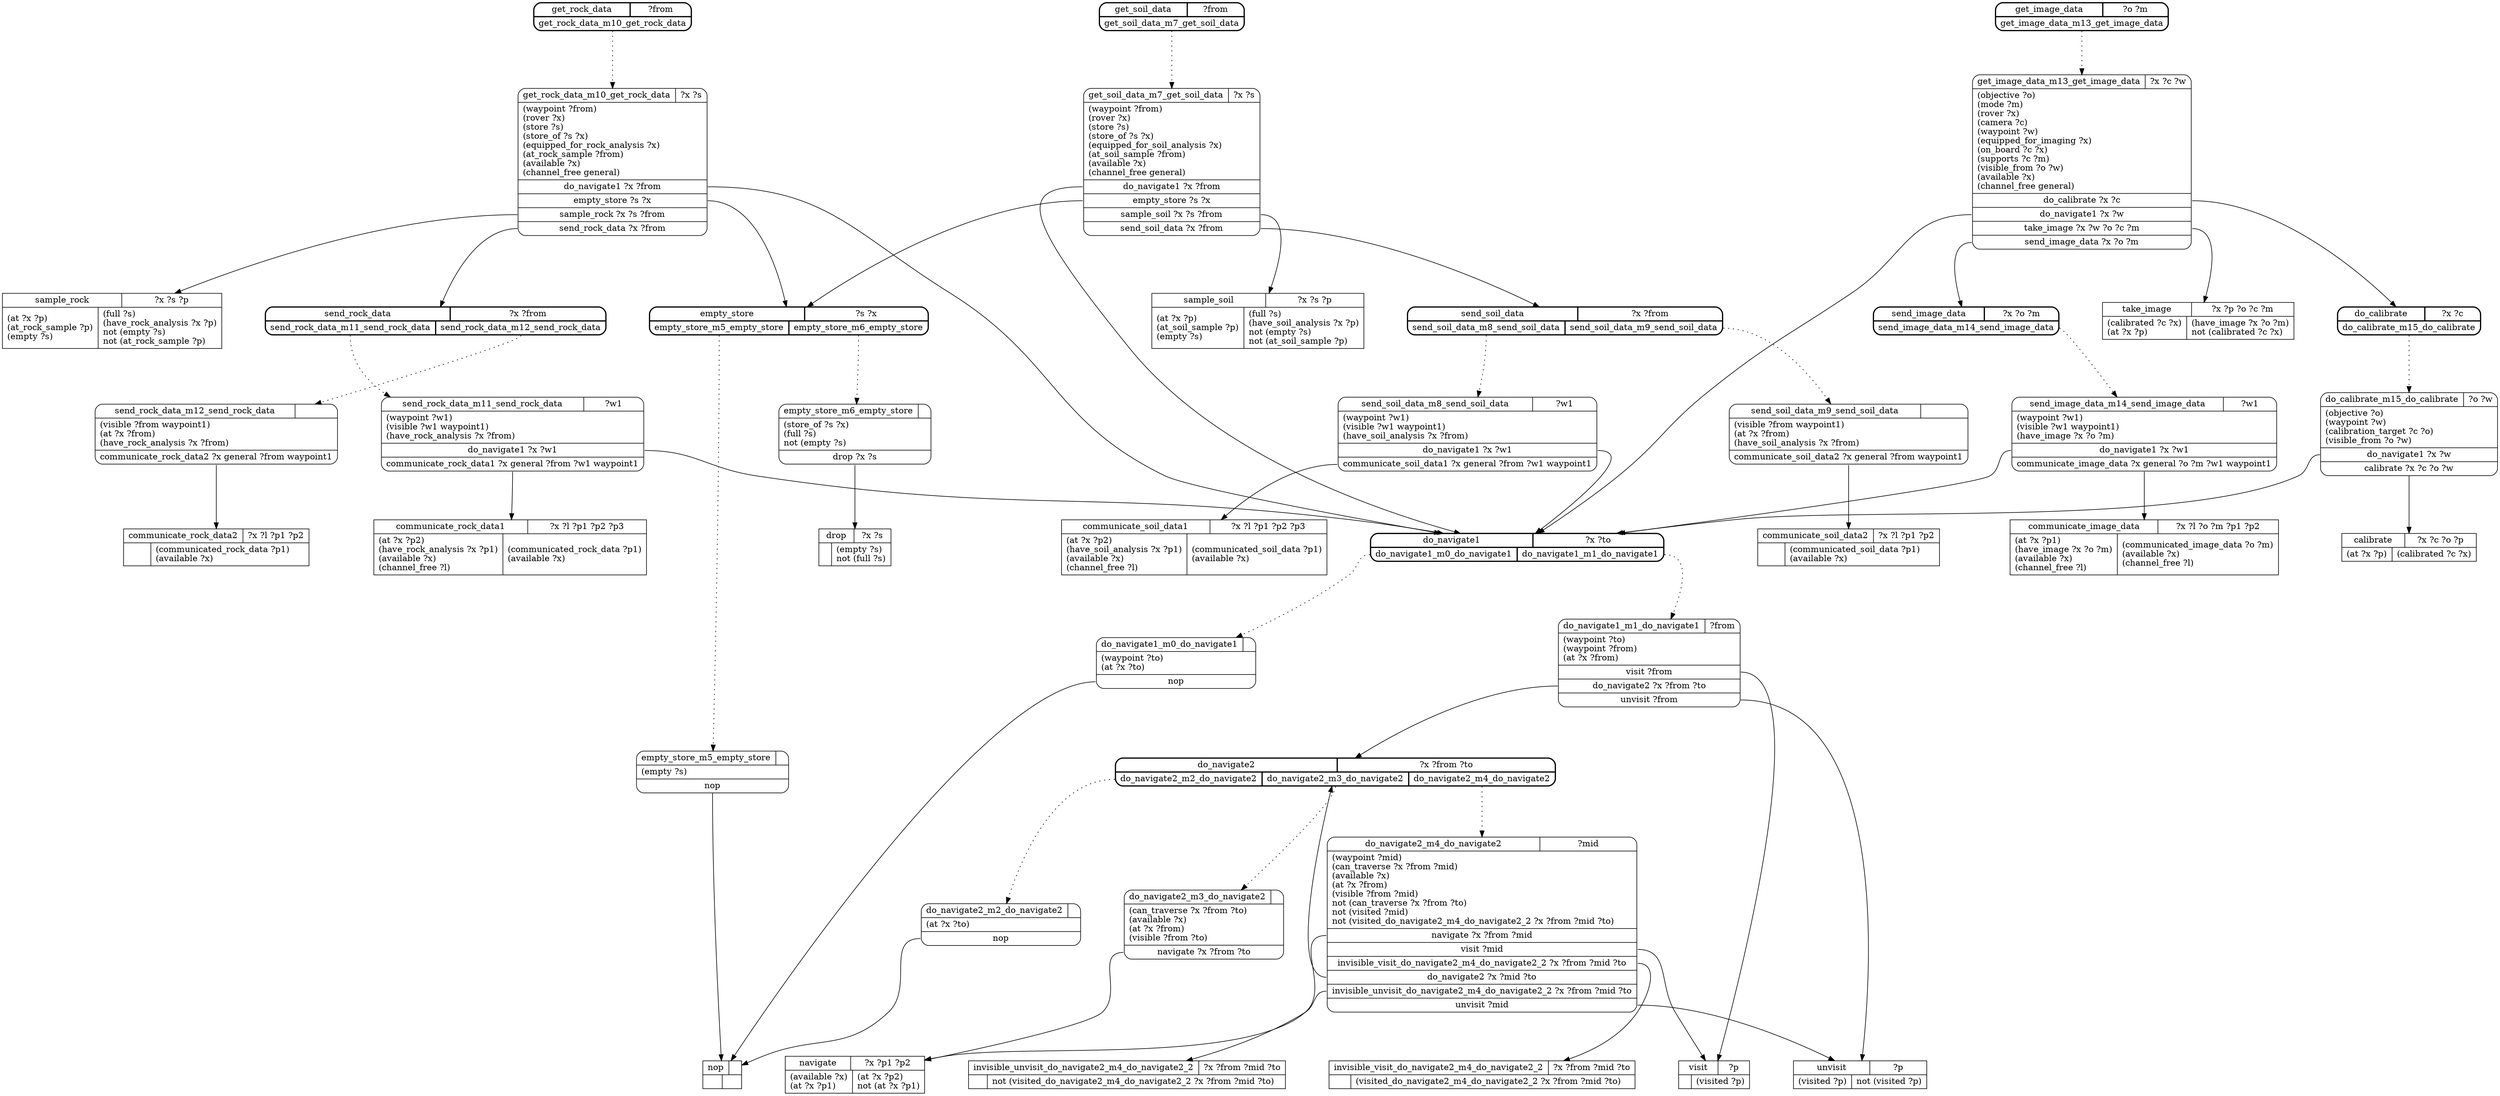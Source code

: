 // Generated by Hype
digraph "rover" {
  nodesep=1
  ranksep=1
  // Operators
  node [shape=record]
  "navigate" [
    label="{{\N|?x ?p1 ?p2}|{(available ?x)\l(at ?x ?p1)\l|(at ?x ?p2)\lnot (at ?x ?p1)\l}}"
  ]
  "sample_soil" [
    label="{{\N|?x ?s ?p}|{(at ?x ?p)\l(at_soil_sample ?p)\l(empty ?s)\l|(full ?s)\l(have_soil_analysis ?x ?p)\lnot (empty ?s)\lnot (at_soil_sample ?p)\l}}"
  ]
  "sample_rock" [
    label="{{\N|?x ?s ?p}|{(at ?x ?p)\l(at_rock_sample ?p)\l(empty ?s)\l|(full ?s)\l(have_rock_analysis ?x ?p)\lnot (empty ?s)\lnot (at_rock_sample ?p)\l}}"
  ]
  "drop" [
    label="{{\N|?x ?s}|{|(empty ?s)\lnot (full ?s)\l}}"
  ]
  "calibrate" [
    label="{{\N|?x ?c ?o ?p}|{(at ?x ?p)\l|(calibrated ?c ?x)\l}}"
  ]
  "take_image" [
    label="{{\N|?x ?p ?o ?c ?m}|{(calibrated ?c ?x)\l(at ?x ?p)\l|(have_image ?x ?o ?m)\lnot (calibrated ?c ?x)\l}}"
  ]
  "communicate_soil_data1" [
    label="{{\N|?x ?l ?p1 ?p2 ?p3}|{(at ?x ?p2)\l(have_soil_analysis ?x ?p1)\l(available ?x)\l(channel_free ?l)\l|(communicated_soil_data ?p1)\l(available ?x)\l}}"
  ]
  "communicate_soil_data2" [
    label="{{\N|?x ?l ?p1 ?p2}|{|(communicated_soil_data ?p1)\l(available ?x)\l}}"
  ]
  "communicate_rock_data1" [
    label="{{\N|?x ?l ?p1 ?p2 ?p3}|{(at ?x ?p2)\l(have_rock_analysis ?x ?p1)\l(available ?x)\l(channel_free ?l)\l|(communicated_rock_data ?p1)\l(available ?x)\l}}"
  ]
  "communicate_rock_data2" [
    label="{{\N|?x ?l ?p1 ?p2}|{|(communicated_rock_data ?p1)\l(available ?x)\l}}"
  ]
  "communicate_image_data" [
    label="{{\N|?x ?l ?o ?m ?p1 ?p2}|{(at ?x ?p1)\l(have_image ?x ?o ?m)\l(available ?x)\l(channel_free ?l)\l|(communicated_image_data ?o ?m)\l(available ?x)\l(channel_free ?l)\l}}"
  ]
  "visit" [
    label="{{\N|?p}|{|(visited ?p)\l}}"
  ]
  "unvisit" [
    label="{{\N|?p}|{(visited ?p)\l|not (visited ?p)\l}}"
  ]
  "nop" [
    label="{{\N|}|{|}}"
  ]
  "invisible_visit_do_navigate2_m4_do_navigate2_2" [
    label="{{\N|?x ?from ?mid ?to}|{|(visited_do_navigate2_m4_do_navigate2_2 ?x ?from ?mid ?to)\l}}"
  ]
  "invisible_unvisit_do_navigate2_m4_do_navigate2_2" [
    label="{{\N|?x ?from ?mid ?to}|{|not (visited_do_navigate2_m4_do_navigate2_2 ?x ?from ?mid ?to)\l}}"
  ]
  // Methods
  node [shape=Mrecord]
  "do_navigate1" [
    style=bold
    label="{{\N|?x ?to}|{<0>do_navigate1_m0_do_navigate1|<1>do_navigate1_m1_do_navigate1}}"
  ]
  "do_navigate1_m0_do_navigate1" [
    label="{{\N|}|(waypoint ?to)\l(at ?x ?to)\l|<0>nop}"
  ]
  "do_navigate1":0 -> "do_navigate1_m0_do_navigate1" [style=dotted]
  "do_navigate1_m0_do_navigate1":0 -> "nop"
  "do_navigate1_m1_do_navigate1" [
    label="{{\N|?from}|(waypoint ?to)\l(waypoint ?from)\l(at ?x ?from)\l|<0>visit ?from|<1>do_navigate2 ?x ?from ?to|<2>unvisit ?from}"
  ]
  "do_navigate1":1 -> "do_navigate1_m1_do_navigate1" [style=dotted]
  "do_navigate1_m1_do_navigate1":0 -> "visit"
  "do_navigate1_m1_do_navigate1":1 -> "do_navigate2"
  "do_navigate1_m1_do_navigate1":2 -> "unvisit"
  "do_navigate2" [
    style=bold
    label="{{\N|?x ?from ?to}|{<0>do_navigate2_m2_do_navigate2|<1>do_navigate2_m3_do_navigate2|<2>do_navigate2_m4_do_navigate2}}"
  ]
  "do_navigate2_m2_do_navigate2" [
    label="{{\N|}|(at ?x ?to)\l|<0>nop}"
  ]
  "do_navigate2":0 -> "do_navigate2_m2_do_navigate2" [style=dotted]
  "do_navigate2_m2_do_navigate2":0 -> "nop"
  "do_navigate2_m3_do_navigate2" [
    label="{{\N|}|(can_traverse ?x ?from ?to)\l(available ?x)\l(at ?x ?from)\l(visible ?from ?to)\l|<0>navigate ?x ?from ?to}"
  ]
  "do_navigate2":1 -> "do_navigate2_m3_do_navigate2" [style=dotted]
  "do_navigate2_m3_do_navigate2":0 -> "navigate"
  "do_navigate2_m4_do_navigate2" [
    label="{{\N|?mid}|(waypoint ?mid)\l(can_traverse ?x ?from ?mid)\l(available ?x)\l(at ?x ?from)\l(visible ?from ?mid)\lnot (can_traverse ?x ?from ?to)\lnot (visited ?mid)\lnot (visited_do_navigate2_m4_do_navigate2_2 ?x ?from ?mid ?to)\l|<0>navigate ?x ?from ?mid|<1>visit ?mid|<2>invisible_visit_do_navigate2_m4_do_navigate2_2 ?x ?from ?mid ?to|<3>do_navigate2 ?x ?mid ?to|<4>invisible_unvisit_do_navigate2_m4_do_navigate2_2 ?x ?from ?mid ?to|<5>unvisit ?mid}"
  ]
  "do_navigate2":2 -> "do_navigate2_m4_do_navigate2" [style=dotted]
  "do_navigate2_m4_do_navigate2":0 -> "navigate"
  "do_navigate2_m4_do_navigate2":1 -> "visit"
  "do_navigate2_m4_do_navigate2":2 -> "invisible_visit_do_navigate2_m4_do_navigate2_2"
  "do_navigate2_m4_do_navigate2":3 -> "do_navigate2"
  "do_navigate2_m4_do_navigate2":4 -> "invisible_unvisit_do_navigate2_m4_do_navigate2_2"
  "do_navigate2_m4_do_navigate2":5 -> "unvisit"
  "empty_store" [
    style=bold
    label="{{\N|?s ?x}|{<0>empty_store_m5_empty_store|<1>empty_store_m6_empty_store}}"
  ]
  "empty_store_m5_empty_store" [
    label="{{\N|}|(empty ?s)\l|<0>nop}"
  ]
  "empty_store":0 -> "empty_store_m5_empty_store" [style=dotted]
  "empty_store_m5_empty_store":0 -> "nop"
  "empty_store_m6_empty_store" [
    label="{{\N|}|(store_of ?s ?x)\l(full ?s)\lnot (empty ?s)\l|<0>drop ?x ?s}"
  ]
  "empty_store":1 -> "empty_store_m6_empty_store" [style=dotted]
  "empty_store_m6_empty_store":0 -> "drop"
  "get_soil_data" [
    style=bold
    label="{{\N|?from}|{<0>get_soil_data_m7_get_soil_data}}"
  ]
  "get_soil_data_m7_get_soil_data" [
    label="{{\N|?x ?s}|(waypoint ?from)\l(rover ?x)\l(store ?s)\l(store_of ?s ?x)\l(equipped_for_soil_analysis ?x)\l(at_soil_sample ?from)\l(available ?x)\l(channel_free general)\l|<0>do_navigate1 ?x ?from|<1>empty_store ?s ?x|<2>sample_soil ?x ?s ?from|<3>send_soil_data ?x ?from}"
  ]
  "get_soil_data":0 -> "get_soil_data_m7_get_soil_data" [style=dotted]
  "get_soil_data_m7_get_soil_data":0 -> "do_navigate1"
  "get_soil_data_m7_get_soil_data":1 -> "empty_store"
  "get_soil_data_m7_get_soil_data":2 -> "sample_soil"
  "get_soil_data_m7_get_soil_data":3 -> "send_soil_data"
  "send_soil_data" [
    style=bold
    label="{{\N|?x ?from}|{<0>send_soil_data_m8_send_soil_data|<1>send_soil_data_m9_send_soil_data}}"
  ]
  "send_soil_data_m8_send_soil_data" [
    label="{{\N|?w1}|(waypoint ?w1)\l(visible ?w1 waypoint1)\l(have_soil_analysis ?x ?from)\l|<0>do_navigate1 ?x ?w1|<1>communicate_soil_data1 ?x general ?from ?w1 waypoint1}"
  ]
  "send_soil_data":0 -> "send_soil_data_m8_send_soil_data" [style=dotted]
  "send_soil_data_m8_send_soil_data":0 -> "do_navigate1"
  "send_soil_data_m8_send_soil_data":1 -> "communicate_soil_data1"
  "send_soil_data_m9_send_soil_data" [
    label="{{\N|}|(visible ?from waypoint1)\l(at ?x ?from)\l(have_soil_analysis ?x ?from)\l|<0>communicate_soil_data2 ?x general ?from waypoint1}"
  ]
  "send_soil_data":1 -> "send_soil_data_m9_send_soil_data" [style=dotted]
  "send_soil_data_m9_send_soil_data":0 -> "communicate_soil_data2"
  "get_rock_data" [
    style=bold
    label="{{\N|?from}|{<0>get_rock_data_m10_get_rock_data}}"
  ]
  "get_rock_data_m10_get_rock_data" [
    label="{{\N|?x ?s}|(waypoint ?from)\l(rover ?x)\l(store ?s)\l(store_of ?s ?x)\l(equipped_for_rock_analysis ?x)\l(at_rock_sample ?from)\l(available ?x)\l(channel_free general)\l|<0>do_navigate1 ?x ?from|<1>empty_store ?s ?x|<2>sample_rock ?x ?s ?from|<3>send_rock_data ?x ?from}"
  ]
  "get_rock_data":0 -> "get_rock_data_m10_get_rock_data" [style=dotted]
  "get_rock_data_m10_get_rock_data":0 -> "do_navigate1"
  "get_rock_data_m10_get_rock_data":1 -> "empty_store"
  "get_rock_data_m10_get_rock_data":2 -> "sample_rock"
  "get_rock_data_m10_get_rock_data":3 -> "send_rock_data"
  "send_rock_data" [
    style=bold
    label="{{\N|?x ?from}|{<0>send_rock_data_m11_send_rock_data|<1>send_rock_data_m12_send_rock_data}}"
  ]
  "send_rock_data_m11_send_rock_data" [
    label="{{\N|?w1}|(waypoint ?w1)\l(visible ?w1 waypoint1)\l(have_rock_analysis ?x ?from)\l|<0>do_navigate1 ?x ?w1|<1>communicate_rock_data1 ?x general ?from ?w1 waypoint1}"
  ]
  "send_rock_data":0 -> "send_rock_data_m11_send_rock_data" [style=dotted]
  "send_rock_data_m11_send_rock_data":0 -> "do_navigate1"
  "send_rock_data_m11_send_rock_data":1 -> "communicate_rock_data1"
  "send_rock_data_m12_send_rock_data" [
    label="{{\N|}|(visible ?from waypoint1)\l(at ?x ?from)\l(have_rock_analysis ?x ?from)\l|<0>communicate_rock_data2 ?x general ?from waypoint1}"
  ]
  "send_rock_data":1 -> "send_rock_data_m12_send_rock_data" [style=dotted]
  "send_rock_data_m12_send_rock_data":0 -> "communicate_rock_data2"
  "get_image_data" [
    style=bold
    label="{{\N|?o ?m}|{<0>get_image_data_m13_get_image_data}}"
  ]
  "get_image_data_m13_get_image_data" [
    label="{{\N|?x ?c ?w}|(objective ?o)\l(mode ?m)\l(rover ?x)\l(camera ?c)\l(waypoint ?w)\l(equipped_for_imaging ?x)\l(on_board ?c ?x)\l(supports ?c ?m)\l(visible_from ?o ?w)\l(available ?x)\l(channel_free general)\l|<0>do_calibrate ?x ?c|<1>do_navigate1 ?x ?w|<2>take_image ?x ?w ?o ?c ?m|<3>send_image_data ?x ?o ?m}"
  ]
  "get_image_data":0 -> "get_image_data_m13_get_image_data" [style=dotted]
  "get_image_data_m13_get_image_data":0 -> "do_calibrate"
  "get_image_data_m13_get_image_data":1 -> "do_navigate1"
  "get_image_data_m13_get_image_data":2 -> "take_image"
  "get_image_data_m13_get_image_data":3 -> "send_image_data"
  "send_image_data" [
    style=bold
    label="{{\N|?x ?o ?m}|{<0>send_image_data_m14_send_image_data}}"
  ]
  "send_image_data_m14_send_image_data" [
    label="{{\N|?w1}|(waypoint ?w1)\l(visible ?w1 waypoint1)\l(have_image ?x ?o ?m)\l|<0>do_navigate1 ?x ?w1|<1>communicate_image_data ?x general ?o ?m ?w1 waypoint1}"
  ]
  "send_image_data":0 -> "send_image_data_m14_send_image_data" [style=dotted]
  "send_image_data_m14_send_image_data":0 -> "do_navigate1"
  "send_image_data_m14_send_image_data":1 -> "communicate_image_data"
  "do_calibrate" [
    style=bold
    label="{{\N|?x ?c}|{<0>do_calibrate_m15_do_calibrate}}"
  ]
  "do_calibrate_m15_do_calibrate" [
    label="{{\N|?o ?w}|(objective ?o)\l(waypoint ?w)\l(calibration_target ?c ?o)\l(visible_from ?o ?w)\l|<0>do_navigate1 ?x ?w|<1>calibrate ?x ?c ?o ?w}"
  ]
  "do_calibrate":0 -> "do_calibrate_m15_do_calibrate" [style=dotted]
  "do_calibrate_m15_do_calibrate":0 -> "do_navigate1"
  "do_calibrate_m15_do_calibrate":1 -> "calibrate"
}